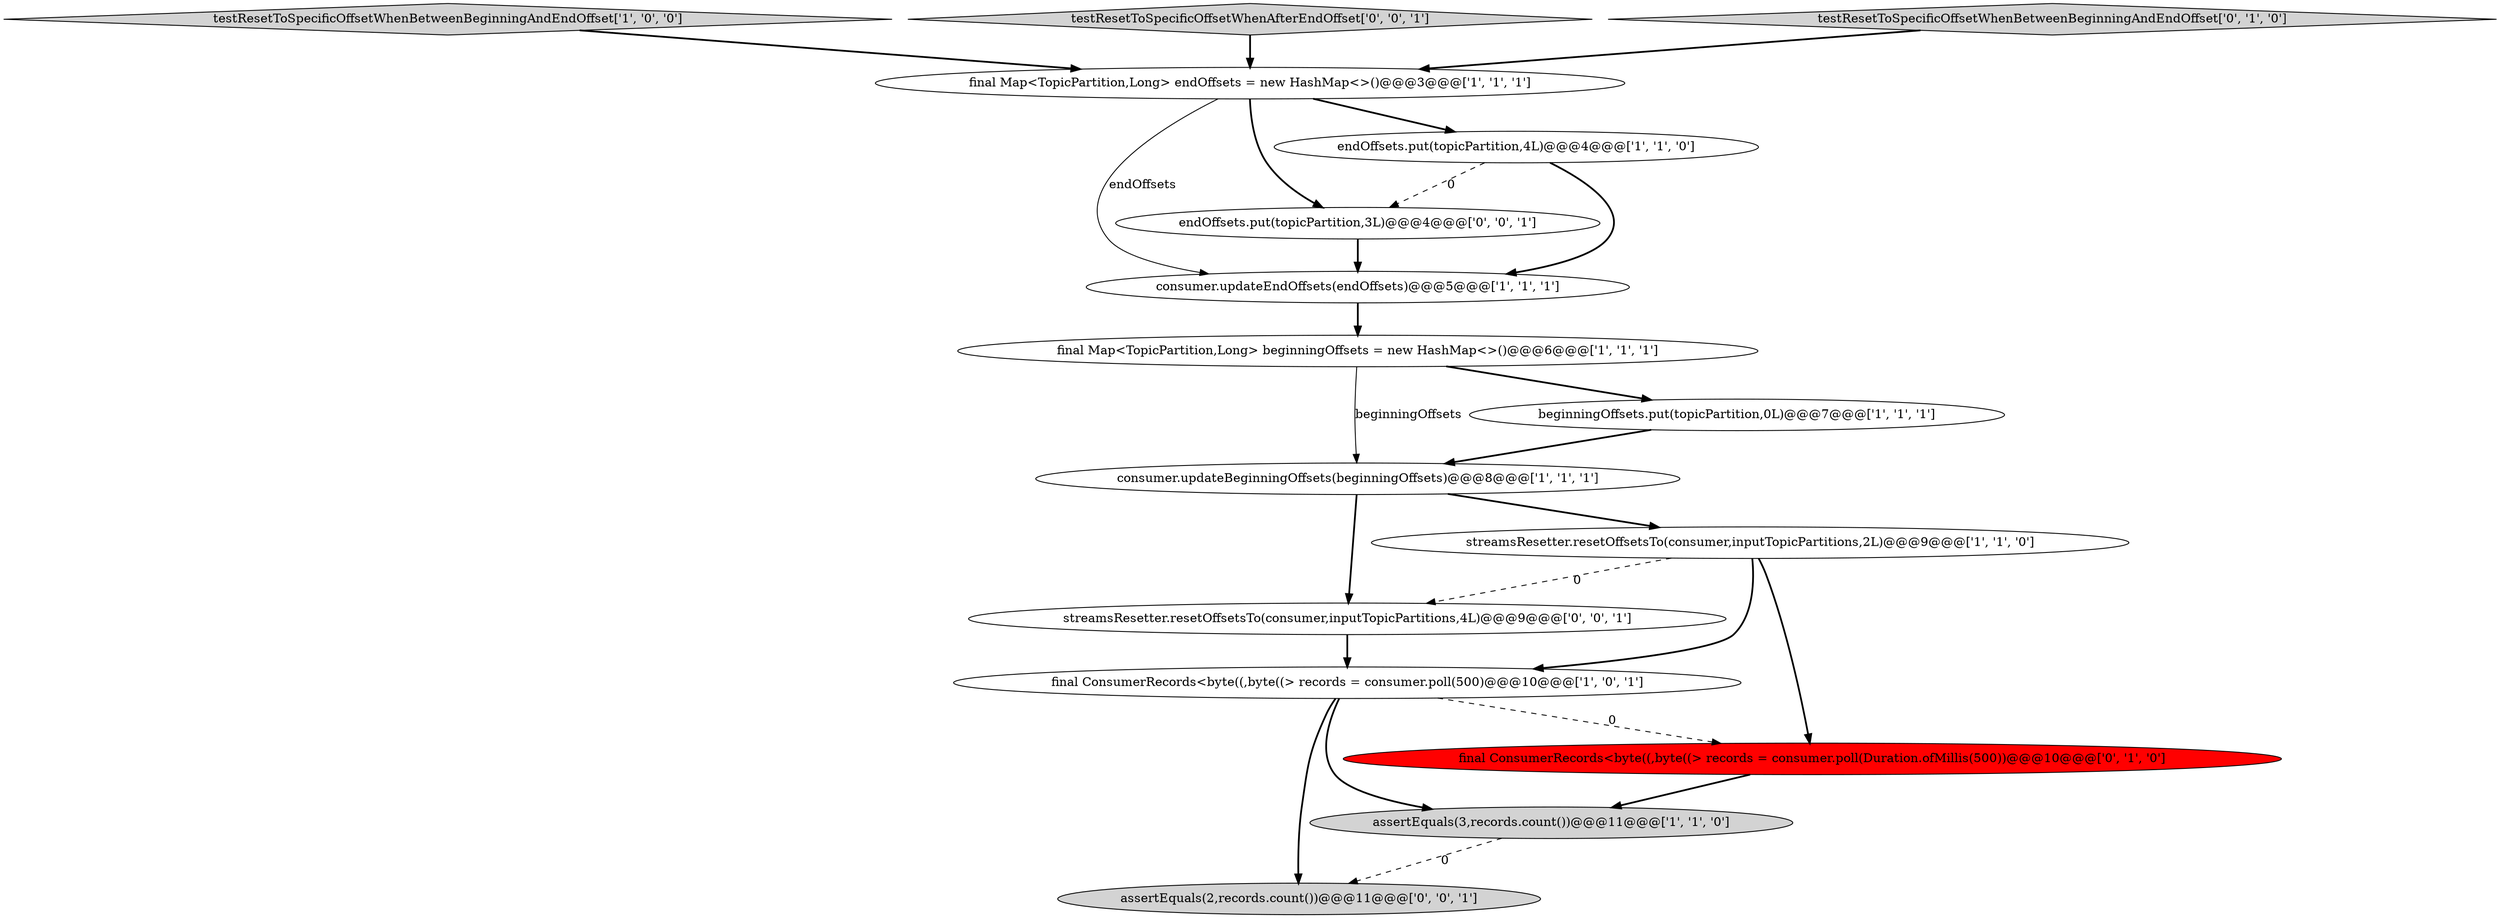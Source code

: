 digraph {
5 [style = filled, label = "consumer.updateEndOffsets(endOffsets)@@@5@@@['1', '1', '1']", fillcolor = white, shape = ellipse image = "AAA0AAABBB1BBB"];
4 [style = filled, label = "consumer.updateBeginningOffsets(beginningOffsets)@@@8@@@['1', '1', '1']", fillcolor = white, shape = ellipse image = "AAA0AAABBB1BBB"];
7 [style = filled, label = "testResetToSpecificOffsetWhenBetweenBeginningAndEndOffset['1', '0', '0']", fillcolor = lightgray, shape = diamond image = "AAA0AAABBB1BBB"];
9 [style = filled, label = "streamsResetter.resetOffsetsTo(consumer,inputTopicPartitions,2L)@@@9@@@['1', '1', '0']", fillcolor = white, shape = ellipse image = "AAA0AAABBB1BBB"];
12 [style = filled, label = "endOffsets.put(topicPartition,3L)@@@4@@@['0', '0', '1']", fillcolor = white, shape = ellipse image = "AAA0AAABBB3BBB"];
6 [style = filled, label = "endOffsets.put(topicPartition,4L)@@@4@@@['1', '1', '0']", fillcolor = white, shape = ellipse image = "AAA0AAABBB1BBB"];
10 [style = filled, label = "final ConsumerRecords<byte((,byte((> records = consumer.poll(Duration.ofMillis(500))@@@10@@@['0', '1', '0']", fillcolor = red, shape = ellipse image = "AAA1AAABBB2BBB"];
3 [style = filled, label = "final Map<TopicPartition,Long> beginningOffsets = new HashMap<>()@@@6@@@['1', '1', '1']", fillcolor = white, shape = ellipse image = "AAA0AAABBB1BBB"];
8 [style = filled, label = "beginningOffsets.put(topicPartition,0L)@@@7@@@['1', '1', '1']", fillcolor = white, shape = ellipse image = "AAA0AAABBB1BBB"];
14 [style = filled, label = "streamsResetter.resetOffsetsTo(consumer,inputTopicPartitions,4L)@@@9@@@['0', '0', '1']", fillcolor = white, shape = ellipse image = "AAA0AAABBB3BBB"];
15 [style = filled, label = "testResetToSpecificOffsetWhenAfterEndOffset['0', '0', '1']", fillcolor = lightgray, shape = diamond image = "AAA0AAABBB3BBB"];
2 [style = filled, label = "final Map<TopicPartition,Long> endOffsets = new HashMap<>()@@@3@@@['1', '1', '1']", fillcolor = white, shape = ellipse image = "AAA0AAABBB1BBB"];
0 [style = filled, label = "final ConsumerRecords<byte((,byte((> records = consumer.poll(500)@@@10@@@['1', '0', '1']", fillcolor = white, shape = ellipse image = "AAA0AAABBB1BBB"];
13 [style = filled, label = "assertEquals(2,records.count())@@@11@@@['0', '0', '1']", fillcolor = lightgray, shape = ellipse image = "AAA0AAABBB3BBB"];
11 [style = filled, label = "testResetToSpecificOffsetWhenBetweenBeginningAndEndOffset['0', '1', '0']", fillcolor = lightgray, shape = diamond image = "AAA0AAABBB2BBB"];
1 [style = filled, label = "assertEquals(3,records.count())@@@11@@@['1', '1', '0']", fillcolor = lightgray, shape = ellipse image = "AAA0AAABBB1BBB"];
5->3 [style = bold, label=""];
4->9 [style = bold, label=""];
4->14 [style = bold, label=""];
15->2 [style = bold, label=""];
9->0 [style = bold, label=""];
12->5 [style = bold, label=""];
0->13 [style = bold, label=""];
2->6 [style = bold, label=""];
2->5 [style = solid, label="endOffsets"];
9->10 [style = bold, label=""];
11->2 [style = bold, label=""];
0->10 [style = dashed, label="0"];
2->12 [style = bold, label=""];
6->12 [style = dashed, label="0"];
1->13 [style = dashed, label="0"];
6->5 [style = bold, label=""];
9->14 [style = dashed, label="0"];
14->0 [style = bold, label=""];
7->2 [style = bold, label=""];
0->1 [style = bold, label=""];
3->8 [style = bold, label=""];
3->4 [style = solid, label="beginningOffsets"];
8->4 [style = bold, label=""];
10->1 [style = bold, label=""];
}
